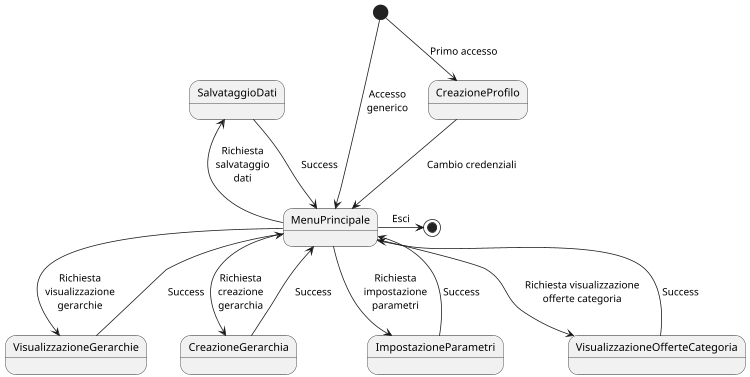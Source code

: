 @startuml
scale 750 width
[*] --> CreazioneProfilo : Primo accesso
CreazioneProfilo --> MenuPrincipale: Cambio credenziali
[*] --> MenuPrincipale: Accesso\ngenerico
MenuPrincipale -left-> SalvataggioDati: Richiesta\nsalvataggio\ndati
MenuPrincipale --> VisualizzazioneGerarchie: Richiesta\nvisualizzazione\ngerarchie
SalvataggioDati --> MenuPrincipale: Success
VisualizzazioneGerarchie -right-> MenuPrincipale: Success
MenuPrincipale --> CreazioneGerarchia: Richiesta\ncreazione\ngerarchia
CreazioneGerarchia --> MenuPrincipale: Success
MenuPrincipale --> ImpostazioneParametri: Richiesta\nimpostazione\nparametri
ImpostazioneParametri --> MenuPrincipale: Success
VisualizzazioneOfferteCategoria --> MenuPrincipale: Success
MenuPrincipale --> VisualizzazioneOfferteCategoria: Richiesta visualizzazione\nofferte categoria

MenuPrincipale -right-> [*]: Esci

@enduml